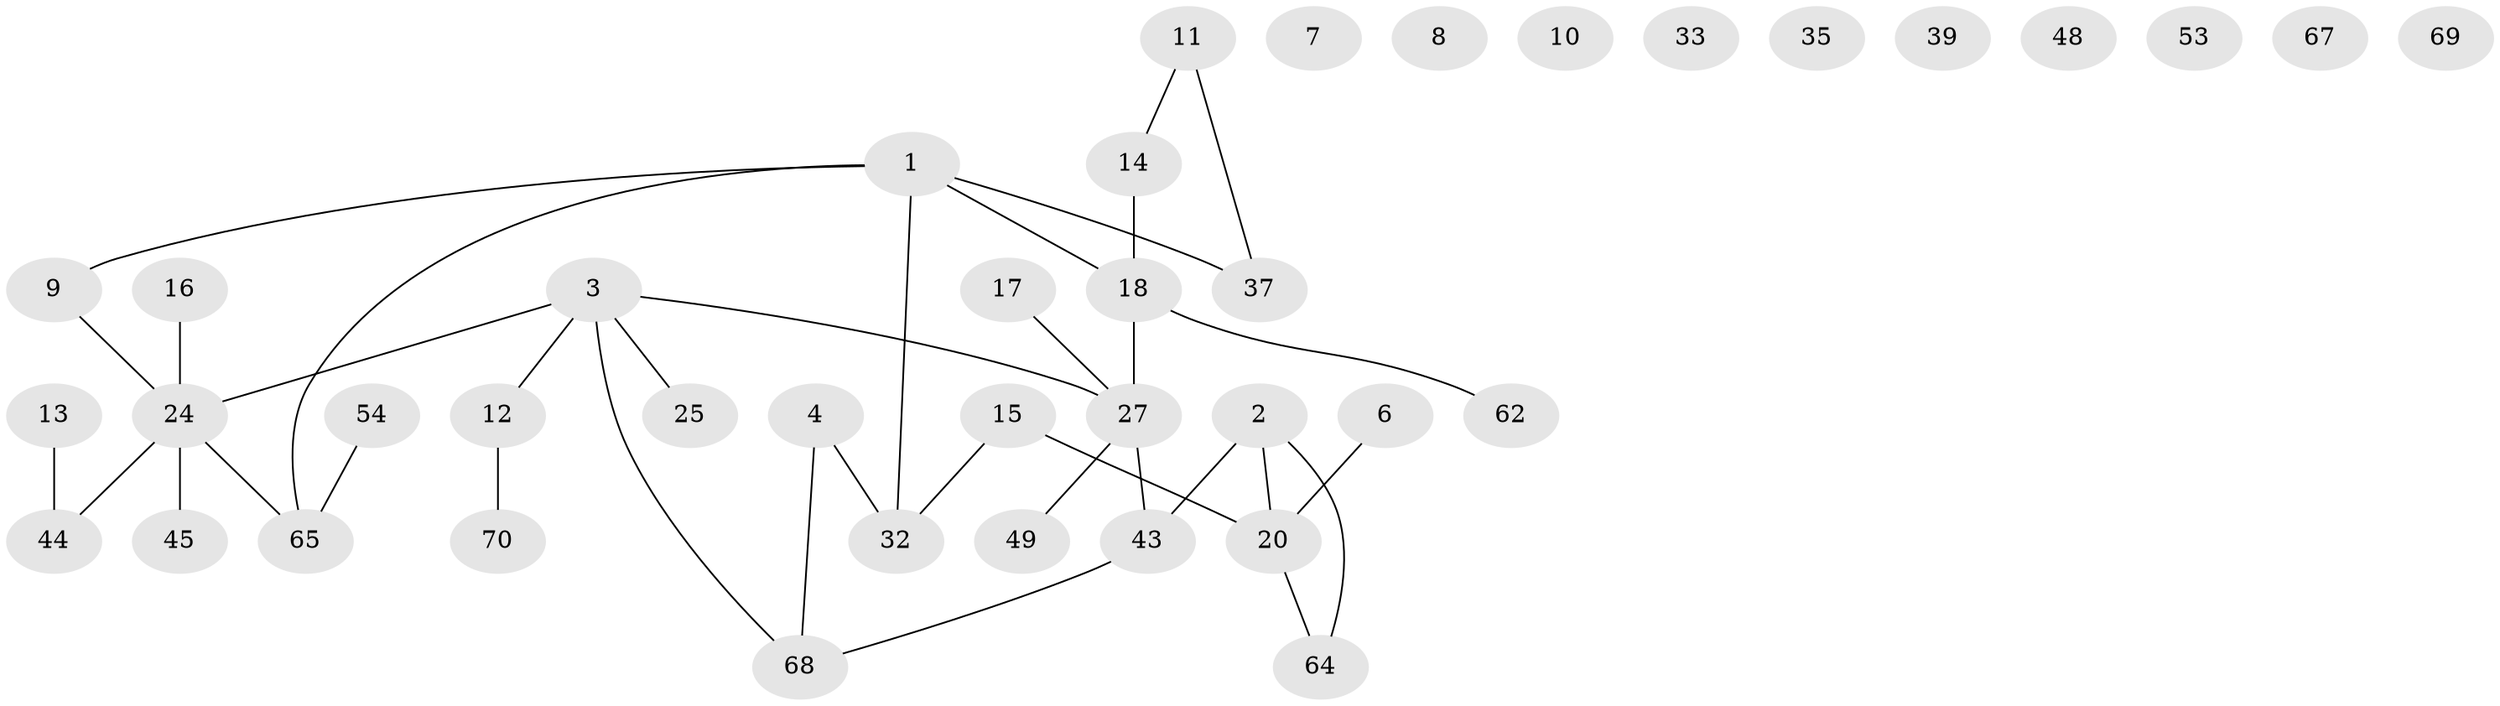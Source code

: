 // original degree distribution, {2: 0.2625, 4: 0.1375, 3: 0.175, 1: 0.325, 0: 0.1}
// Generated by graph-tools (version 1.1) at 2025/12/03/09/25 04:12:52]
// undirected, 40 vertices, 36 edges
graph export_dot {
graph [start="1"]
  node [color=gray90,style=filled];
  1 [super="+5+19"];
  2 [super="+36"];
  3 [super="+55+63"];
  4;
  6;
  7;
  8;
  9 [super="+46"];
  10;
  11 [super="+76+77"];
  12 [super="+57+28"];
  13;
  14 [super="+71"];
  15 [super="+23+38"];
  16 [super="+26+31"];
  17 [super="+58"];
  18 [super="+21+40"];
  20 [super="+22"];
  24 [super="+47+41"];
  25 [super="+30"];
  27 [super="+29+59"];
  32 [super="+52"];
  33;
  35;
  37 [super="+50"];
  39;
  43 [super="+56+60"];
  44 [super="+79"];
  45;
  48 [super="+72"];
  49;
  53 [super="+80"];
  54;
  62;
  64 [super="+75"];
  65 [super="+66"];
  67;
  68 [super="+74"];
  69;
  70;
  1 -- 37;
  1 -- 9;
  1 -- 32;
  1 -- 18;
  1 -- 65;
  2 -- 64;
  2 -- 43;
  2 -- 20;
  3 -- 27;
  3 -- 25;
  3 -- 24;
  3 -- 12;
  3 -- 68;
  4 -- 68;
  4 -- 32;
  6 -- 20;
  9 -- 24;
  11 -- 37;
  11 -- 14;
  12 -- 70;
  13 -- 44;
  14 -- 18 [weight=2];
  15 -- 32;
  15 -- 20;
  16 -- 24;
  17 -- 27;
  18 -- 27;
  18 -- 62;
  20 -- 64;
  24 -- 44;
  24 -- 65;
  24 -- 45;
  27 -- 49;
  27 -- 43;
  43 -- 68;
  54 -- 65;
}

